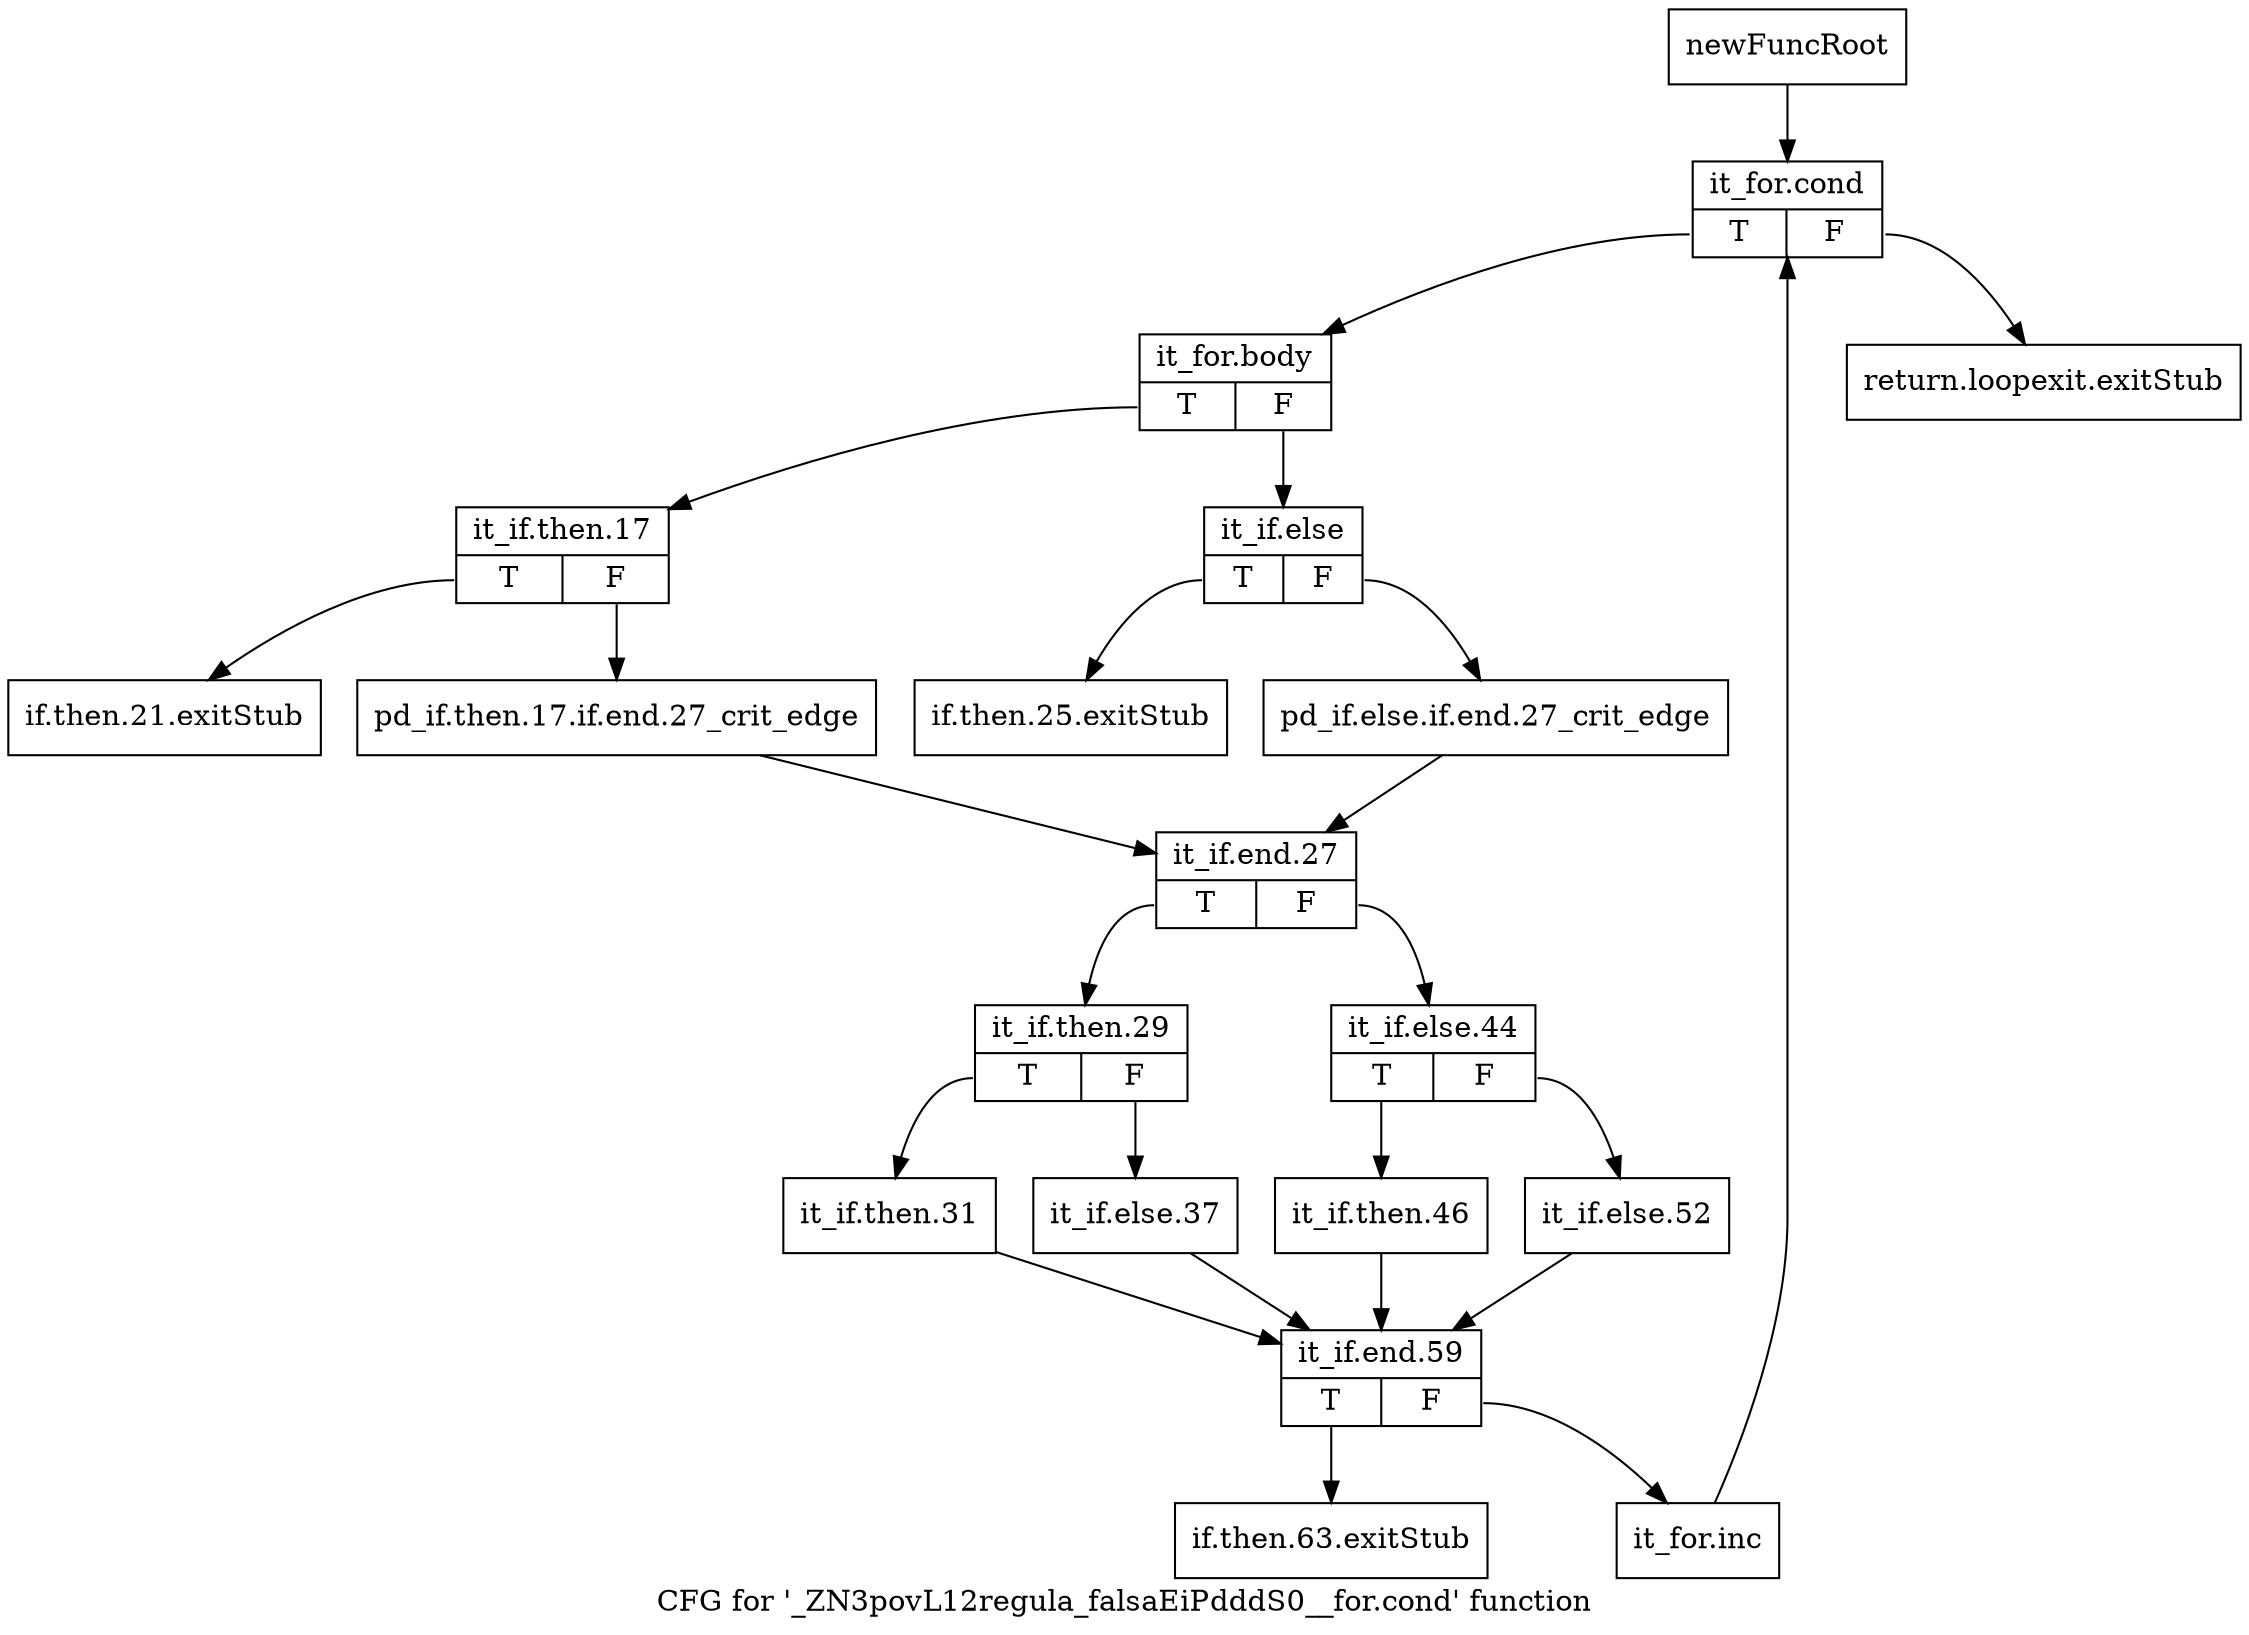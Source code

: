 digraph "CFG for '_ZN3povL12regula_falsaEiPdddS0__for.cond' function" {
	label="CFG for '_ZN3povL12regula_falsaEiPdddS0__for.cond' function";

	Node0x2a52720 [shape=record,label="{newFuncRoot}"];
	Node0x2a52720 -> Node0x2a53160;
	Node0x2a53020 [shape=record,label="{return.loopexit.exitStub}"];
	Node0x2a53070 [shape=record,label="{if.then.25.exitStub}"];
	Node0x2a530c0 [shape=record,label="{if.then.21.exitStub}"];
	Node0x2a53110 [shape=record,label="{if.then.63.exitStub}"];
	Node0x2a53160 [shape=record,label="{it_for.cond|{<s0>T|<s1>F}}"];
	Node0x2a53160:s0 -> Node0x2a531b0;
	Node0x2a53160:s1 -> Node0x2a53020;
	Node0x2a531b0 [shape=record,label="{it_for.body|{<s0>T|<s1>F}}"];
	Node0x2a531b0:s0 -> Node0x2a532a0;
	Node0x2a531b0:s1 -> Node0x2a53200;
	Node0x2a53200 [shape=record,label="{it_if.else|{<s0>T|<s1>F}}"];
	Node0x2a53200:s0 -> Node0x2a53070;
	Node0x2a53200:s1 -> Node0x2a53250;
	Node0x2a53250 [shape=record,label="{pd_if.else.if.end.27_crit_edge}"];
	Node0x2a53250 -> Node0x2a53340;
	Node0x2a532a0 [shape=record,label="{it_if.then.17|{<s0>T|<s1>F}}"];
	Node0x2a532a0:s0 -> Node0x2a530c0;
	Node0x2a532a0:s1 -> Node0x2a532f0;
	Node0x2a532f0 [shape=record,label="{pd_if.then.17.if.end.27_crit_edge}"];
	Node0x2a532f0 -> Node0x2a53340;
	Node0x2a53340 [shape=record,label="{it_if.end.27|{<s0>T|<s1>F}}"];
	Node0x2a53340:s0 -> Node0x2a53480;
	Node0x2a53340:s1 -> Node0x2a53390;
	Node0x2a53390 [shape=record,label="{it_if.else.44|{<s0>T|<s1>F}}"];
	Node0x2a53390:s0 -> Node0x2a53430;
	Node0x2a53390:s1 -> Node0x2a533e0;
	Node0x2a533e0 [shape=record,label="{it_if.else.52}"];
	Node0x2a533e0 -> Node0x2a53570;
	Node0x2a53430 [shape=record,label="{it_if.then.46}"];
	Node0x2a53430 -> Node0x2a53570;
	Node0x2a53480 [shape=record,label="{it_if.then.29|{<s0>T|<s1>F}}"];
	Node0x2a53480:s0 -> Node0x2a53520;
	Node0x2a53480:s1 -> Node0x2a534d0;
	Node0x2a534d0 [shape=record,label="{it_if.else.37}"];
	Node0x2a534d0 -> Node0x2a53570;
	Node0x2a53520 [shape=record,label="{it_if.then.31}"];
	Node0x2a53520 -> Node0x2a53570;
	Node0x2a53570 [shape=record,label="{it_if.end.59|{<s0>T|<s1>F}}"];
	Node0x2a53570:s0 -> Node0x2a53110;
	Node0x2a53570:s1 -> Node0x2a535c0;
	Node0x2a535c0 [shape=record,label="{it_for.inc}"];
	Node0x2a535c0 -> Node0x2a53160;
}
